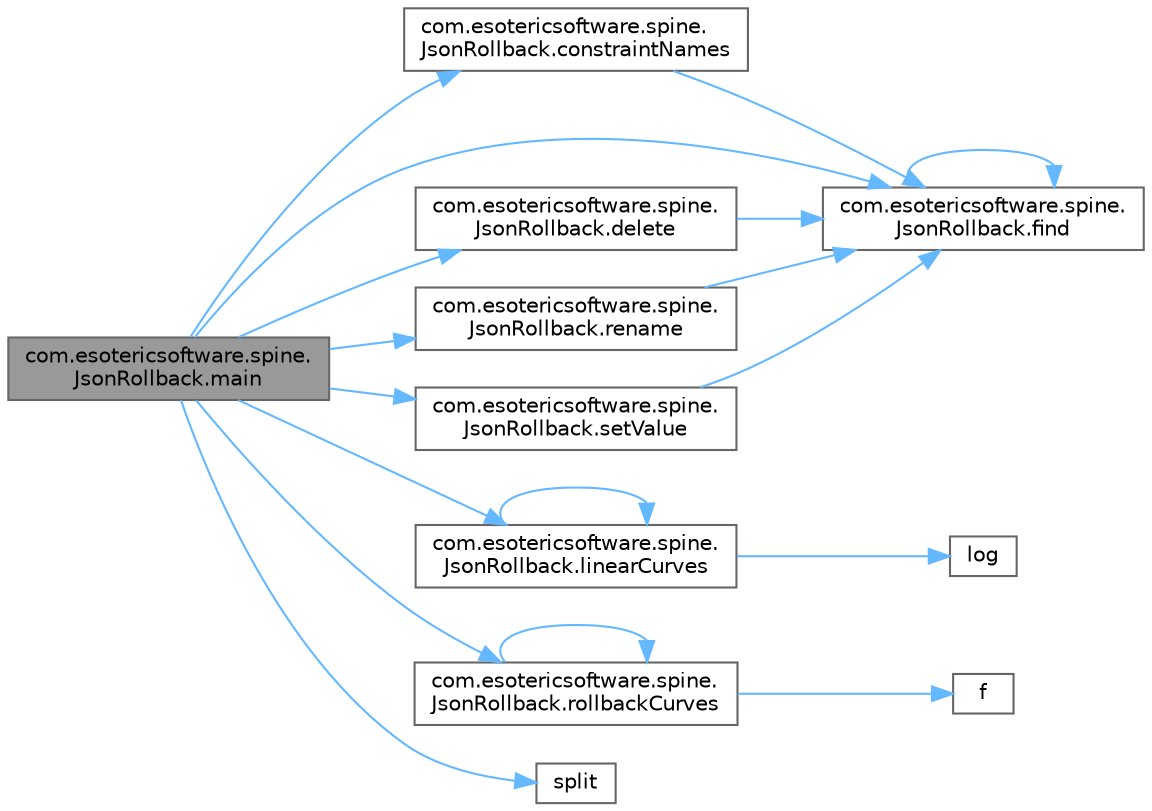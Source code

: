 digraph "com.esotericsoftware.spine.JsonRollback.main"
{
 // LATEX_PDF_SIZE
  bgcolor="transparent";
  edge [fontname=Helvetica,fontsize=10,labelfontname=Helvetica,labelfontsize=10];
  node [fontname=Helvetica,fontsize=10,shape=box,height=0.2,width=0.4];
  rankdir="LR";
  Node1 [id="Node000001",label="com.esotericsoftware.spine.\lJsonRollback.main",height=0.2,width=0.4,color="gray40", fillcolor="grey60", style="filled", fontcolor="black",tooltip=" "];
  Node1 -> Node2 [id="edge18_Node000001_Node000002",color="steelblue1",style="solid",tooltip=" "];
  Node2 [id="Node000002",label="com.esotericsoftware.spine.\lJsonRollback.constraintNames",height=0.2,width=0.4,color="grey40", fillcolor="white", style="filled",URL="$classcom_1_1esotericsoftware_1_1spine_1_1_json_rollback.html#a9ba7b41cbc0ae9c3179fdd2cfa2fa60c",tooltip=" "];
  Node2 -> Node3 [id="edge19_Node000002_Node000003",color="steelblue1",style="solid",tooltip=" "];
  Node3 [id="Node000003",label="com.esotericsoftware.spine.\lJsonRollback.find",height=0.2,width=0.4,color="grey40", fillcolor="white", style="filled",URL="$classcom_1_1esotericsoftware_1_1spine_1_1_json_rollback.html#a111c51d06fb1f7232d0faa819472e14b",tooltip=" "];
  Node3 -> Node3 [id="edge20_Node000003_Node000003",color="steelblue1",style="solid",tooltip=" "];
  Node1 -> Node4 [id="edge21_Node000001_Node000004",color="steelblue1",style="solid",tooltip=" "];
  Node4 [id="Node000004",label="com.esotericsoftware.spine.\lJsonRollback.delete",height=0.2,width=0.4,color="grey40", fillcolor="white", style="filled",URL="$classcom_1_1esotericsoftware_1_1spine_1_1_json_rollback.html#af9ab140aab5cd0bf6d162e3c0b48c1ad",tooltip=" "];
  Node4 -> Node3 [id="edge22_Node000004_Node000003",color="steelblue1",style="solid",tooltip=" "];
  Node1 -> Node3 [id="edge23_Node000001_Node000003",color="steelblue1",style="solid",tooltip=" "];
  Node1 -> Node5 [id="edge24_Node000001_Node000005",color="steelblue1",style="solid",tooltip=" "];
  Node5 [id="Node000005",label="com.esotericsoftware.spine.\lJsonRollback.linearCurves",height=0.2,width=0.4,color="grey40", fillcolor="white", style="filled",URL="$classcom_1_1esotericsoftware_1_1spine_1_1_json_rollback.html#a21bbdf70d49e9eba232f18a6d75ad44d",tooltip=" "];
  Node5 -> Node5 [id="edge25_Node000005_Node000005",color="steelblue1",style="solid",tooltip=" "];
  Node5 -> Node6 [id="edge26_Node000005_Node000006",color="steelblue1",style="solid",tooltip=" "];
  Node6 [id="Node000006",label="log",height=0.2,width=0.4,color="grey40", fillcolor="white", style="filled",URL="$_array_cwise_unary_ops_8h.html#a48e72df6412ca98881afcd657352a1d5",tooltip=" "];
  Node1 -> Node7 [id="edge27_Node000001_Node000007",color="steelblue1",style="solid",tooltip=" "];
  Node7 [id="Node000007",label="com.esotericsoftware.spine.\lJsonRollback.rename",height=0.2,width=0.4,color="grey40", fillcolor="white", style="filled",URL="$classcom_1_1esotericsoftware_1_1spine_1_1_json_rollback.html#a00faf8a67e5802e0d06890cc6d3434ce",tooltip=" "];
  Node7 -> Node3 [id="edge28_Node000007_Node000003",color="steelblue1",style="solid",tooltip=" "];
  Node1 -> Node8 [id="edge29_Node000001_Node000008",color="steelblue1",style="solid",tooltip=" "];
  Node8 [id="Node000008",label="com.esotericsoftware.spine.\lJsonRollback.rollbackCurves",height=0.2,width=0.4,color="grey40", fillcolor="white", style="filled",URL="$classcom_1_1esotericsoftware_1_1spine_1_1_json_rollback.html#a8ecf2e0d6f47aacd38c265328a012a23",tooltip=" "];
  Node8 -> Node9 [id="edge30_Node000008_Node000009",color="steelblue1",style="solid",tooltip=" "];
  Node9 [id="Node000009",label="f",height=0.2,width=0.4,color="grey40", fillcolor="white", style="filled",URL="$cxx11__tensor__map_8cpp.html#a7f507fea02198f6cb81c86640c7b1a4e",tooltip=" "];
  Node8 -> Node8 [id="edge31_Node000008_Node000008",color="steelblue1",style="solid",tooltip=" "];
  Node1 -> Node10 [id="edge32_Node000001_Node000010",color="steelblue1",style="solid",tooltip=" "];
  Node10 [id="Node000010",label="com.esotericsoftware.spine.\lJsonRollback.setValue",height=0.2,width=0.4,color="grey40", fillcolor="white", style="filled",URL="$classcom_1_1esotericsoftware_1_1spine_1_1_json_rollback.html#a08809fb207891c9733a45d3c97c9781d",tooltip=" "];
  Node10 -> Node3 [id="edge33_Node000010_Node000003",color="steelblue1",style="solid",tooltip=" "];
  Node1 -> Node11 [id="edge34_Node000001_Node000011",color="steelblue1",style="solid",tooltip=" "];
  Node11 [id="Node000011",label="split",height=0.2,width=0.4,color="grey40", fillcolor="white", style="filled",URL="$dff__run_8cpp.html#a0711bc625a1e6944ca62107b5847365f",tooltip=" "];
}
